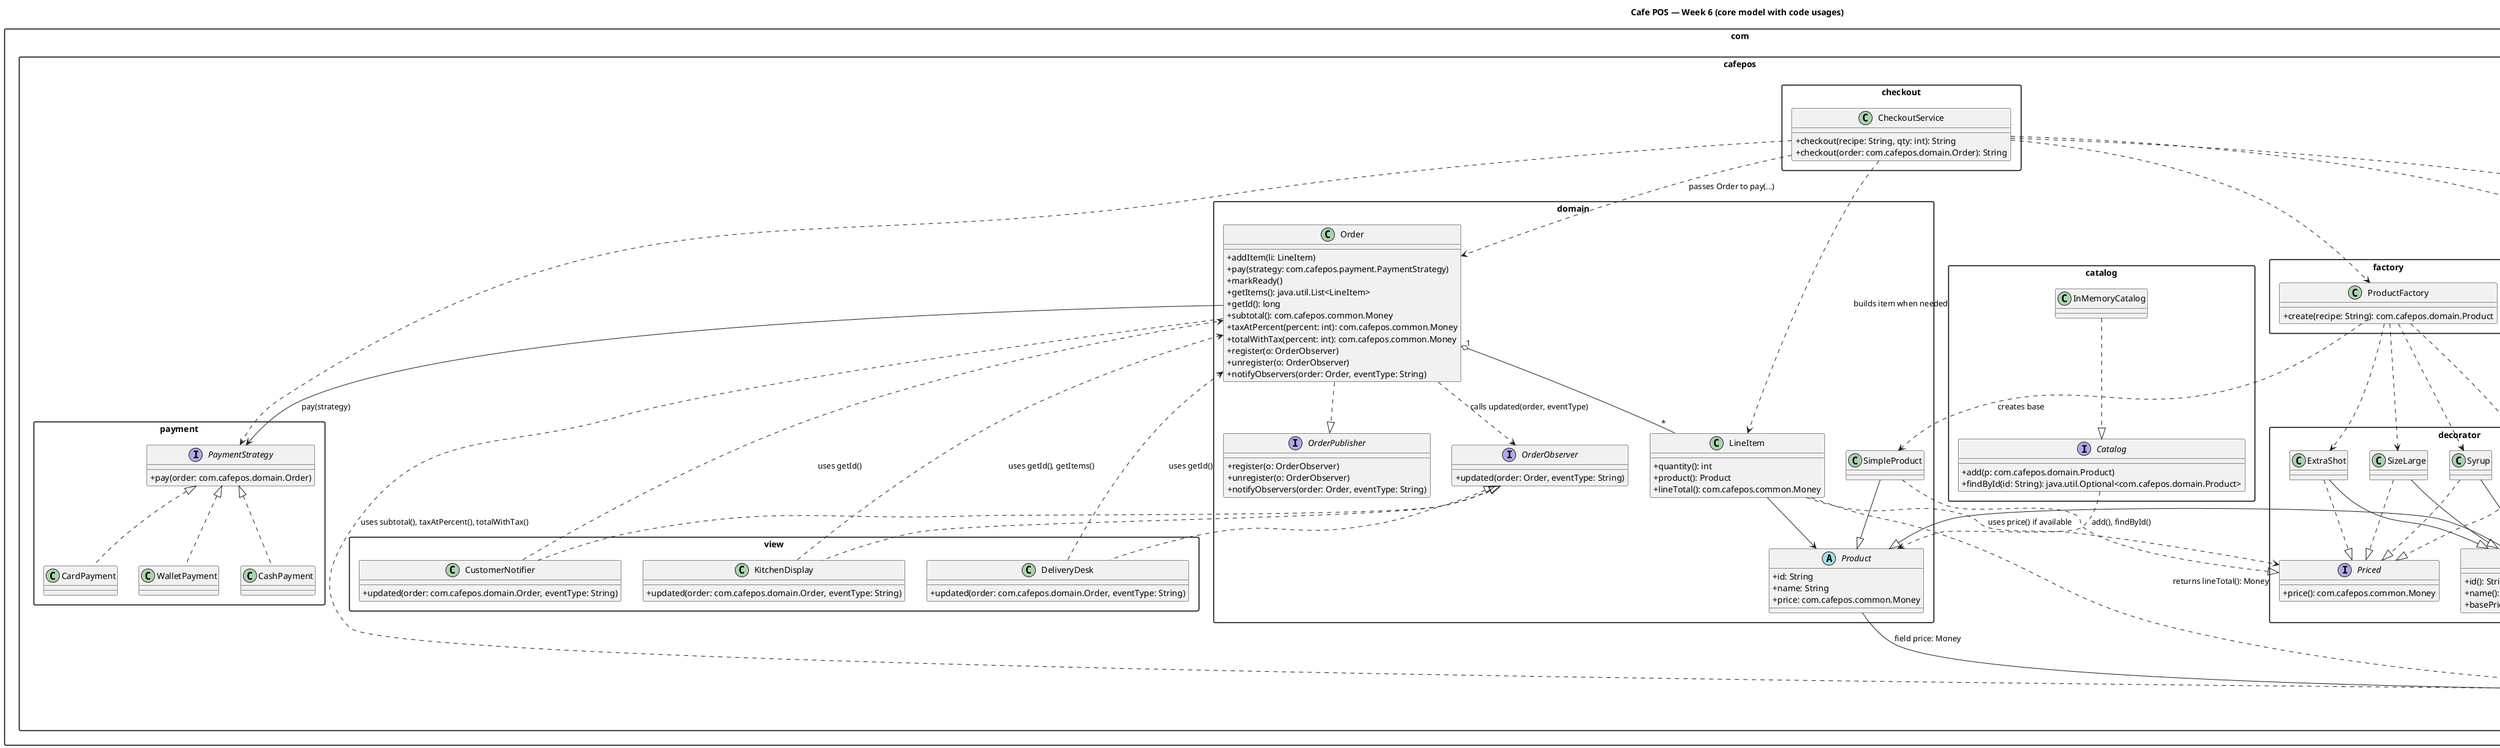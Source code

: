 @startuml
title Cafe POS — Week 6 (core model with code usages)
skinparam classAttributeIconSize 0
skinparam packageStyle rectangle

package "com.cafepos.domain" {
  interface OrderPublisher {
    + register(o: OrderObserver)
    + unregister(o: OrderObserver)
    + notifyObservers(order: Order, eventType: String)
  }

  interface OrderObserver {
    + updated(order: Order, eventType: String)
  }

  class Order {
    + addItem(li: LineItem)
    + pay(strategy: com.cafepos.payment.PaymentStrategy)
    + markReady()
    + getItems(): java.util.List<LineItem>
    + getId(): long
    + subtotal(): com.cafepos.common.Money
    + taxAtPercent(percent: int): com.cafepos.common.Money
    + totalWithTax(percent: int): com.cafepos.common.Money
    + register(o: OrderObserver)
    + unregister(o: OrderObserver)
    + notifyObservers(order: Order, eventType: String)
  }

  class LineItem {
    + quantity(): int
    + product(): Product
    + lineTotal(): com.cafepos.common.Money
  }

  abstract class Product {
    + id: String
    + name: String
    + price: com.cafepos.common.Money
  }

  class SimpleProduct
}

package "com.cafepos.view" {
  class KitchenDisplay {
    + updated(order: com.cafepos.domain.Order, eventType: String)
  }
  class DeliveryDesk {
    + updated(order: com.cafepos.domain.Order, eventType: String)
  }
  class CustomerNotifier {
    + updated(order: com.cafepos.domain.Order, eventType: String)
  }
}

package "com.cafepos.payment" {
  interface PaymentStrategy {
    + pay(order: com.cafepos.domain.Order)
  }
  class CashPayment
  class CardPayment
  class WalletPayment
}

package "com.cafepos.catalog" {
  interface Catalog {
    + add(p: com.cafepos.domain.Product)
    + findById(id: String): java.util.Optional<com.cafepos.domain.Product>
  }
  class InMemoryCatalog
}

package "com.cafepos.common" {
  class Money
}

' =============== Week-5 additions ===============
package "com.cafepos.decorator" {
  interface Priced {
    + price(): com.cafepos.common.Money
  }

  abstract class ProductDecorator {
    + id(): String
    + name(): String
    + basePrice(): com.cafepos.common.Money
  }

  class ExtraShot
  class OatMilk
  class Syrup
  class SizeLarge
}

package "com.cafepos.factory" {
  class ProductFactory {
    + create(recipe: String): com.cafepos.domain.Product
  }
}

' =============== Week-6 additions ===============
package "com.cafepos.pricing" {
  interface DiscountPolicy {
    + discountOf(subtotal: com.cafepos.common.Money): com.cafepos.common.Money
  }
  class NoDiscount
  class LoyaltyPercentDiscount
  class FixedCouponDiscount

  interface TaxPolicy {
    + taxOn(amount: com.cafepos.common.Money): com.cafepos.common.Money
  }
  class FixedRateTaxPolicy

  class PricingService {
    + price(subtotal: com.cafepos.common.Money): PricingResult
  }

  class ReceiptPrinter {
    + format(recipe: String, qty: int, pr: PricingService.PricingResult, taxPercent: int): String
  }
}

package "com.cafepos.checkout" {
  class CheckoutService {
    + checkout(recipe: String, qty: int): String
    + checkout(order: com.cafepos.domain.Order): String
  }
}

' ================= RELATIONSHIPS (structure) =================
Order ..|> OrderPublisher
Order "1" o-- "*" LineItem
LineItem --> Product
SimpleProduct --|> Product

com.cafepos.catalog.InMemoryCatalog ..|> com.cafepos.catalog.Catalog

Order --> com.cafepos.payment.PaymentStrategy : pay(strategy)
com.cafepos.payment.PaymentStrategy <|.. com.cafepos.payment.CashPayment
com.cafepos.payment.PaymentStrategy <|.. com.cafepos.payment.CardPayment
com.cafepos.payment.PaymentStrategy <|.. com.cafepos.payment.WalletPayment

OrderObserver <|.. KitchenDisplay
OrderObserver <|.. DeliveryDesk
OrderObserver <|.. CustomerNotifier

' ---- Week-5 decorator structure ----
com.cafepos.decorator.ProductDecorator --|> Product
com.cafepos.decorator.ExtraShot        --|> com.cafepos.decorator.ProductDecorator
com.cafepos.decorator.OatMilk          --|> com.cafepos.decorator.ProductDecorator
com.cafepos.decorator.Syrup            --|> com.cafepos.decorator.ProductDecorator
com.cafepos.decorator.SizeLarge        --|> com.cafepos.decorator.ProductDecorator

SimpleProduct ..|> com.cafepos.decorator.Priced
com.cafepos.decorator.ExtraShot ..|> com.cafepos.decorator.Priced
com.cafepos.decorator.OatMilk   ..|> com.cafepos.decorator.Priced
com.cafepos.decorator.Syrup     ..|> com.cafepos.decorator.Priced
com.cafepos.decorator.SizeLarge ..|> com.cafepos.decorator.Priced

' ---- Week-6 pricing structure ----
com.cafepos.pricing.NoDiscount             ..|> com.cafepos.pricing.DiscountPolicy
com.cafepos.pricing.LoyaltyPercentDiscount ..|> com.cafepos.pricing.DiscountPolicy
com.cafepos.pricing.FixedCouponDiscount    ..|> com.cafepos.pricing.DiscountPolicy

com.cafepos.pricing.FixedRateTaxPolicy     ..|> com.cafepos.pricing.TaxPolicy

com.cafepos.pricing.PricingService --> com.cafepos.pricing.DiscountPolicy
com.cafepos.pricing.PricingService --> com.cafepos.pricing.TaxPolicy

' ================= USAGES (dashed deps with code points) =================
Order ..> OrderObserver : calls updated(order, eventType)
KitchenDisplay ..> Order : uses getId(), getItems()
DeliveryDesk ..> Order : uses getId()
CustomerNotifier ..> Order : uses getId()

Product --> Money : field price: Money
LineItem ..> Money : returns lineTotal(): Money
Order ..> Money : uses subtotal(), taxAtPercent(), totalWithTax()

com.cafepos.catalog.Catalog ..> Product : add(), findById()

' ---- Week-5 usages ----
LineItem ..> com.cafepos.decorator.Priced : uses price() if available
com.cafepos.factory.ProductFactory ..> SimpleProduct : creates base
com.cafepos.factory.ProductFactory ..> com.cafepos.decorator.ExtraShot
com.cafepos.factory.ProductFactory ..> com.cafepos.decorator.OatMilk
com.cafepos.factory.ProductFactory ..> com.cafepos.decorator.Syrup
com.cafepos.factory.ProductFactory ..> com.cafepos.decorator.SizeLarge

' ---- Week-6 usages ----
com.cafepos.pricing.DiscountPolicy ..> Money : discountOf(...)
com.cafepos.pricing.TaxPolicy      ..> Money : taxOn(...)
com.cafepos.pricing.PricingService ..> Money : price(...)

com.cafepos.pricing.ReceiptPrinter ..> com.cafepos.pricing.PricingService : formats PricingResult
com.cafepos.pricing.ReceiptPrinter ..> Money

com.cafepos.checkout.CheckoutService ..> com.cafepos.factory.ProductFactory
com.cafepos.checkout.CheckoutService ..> com.cafepos.pricing.PricingService
com.cafepos.checkout.CheckoutService ..> com.cafepos.pricing.ReceiptPrinter
com.cafepos.checkout.CheckoutService ..> com.cafepos.payment.PaymentStrategy
com.cafepos.checkout.CheckoutService ..> Order : passes Order to pay(...)
com.cafepos.checkout.CheckoutService ..> LineItem : builds item when needed
@enduml
